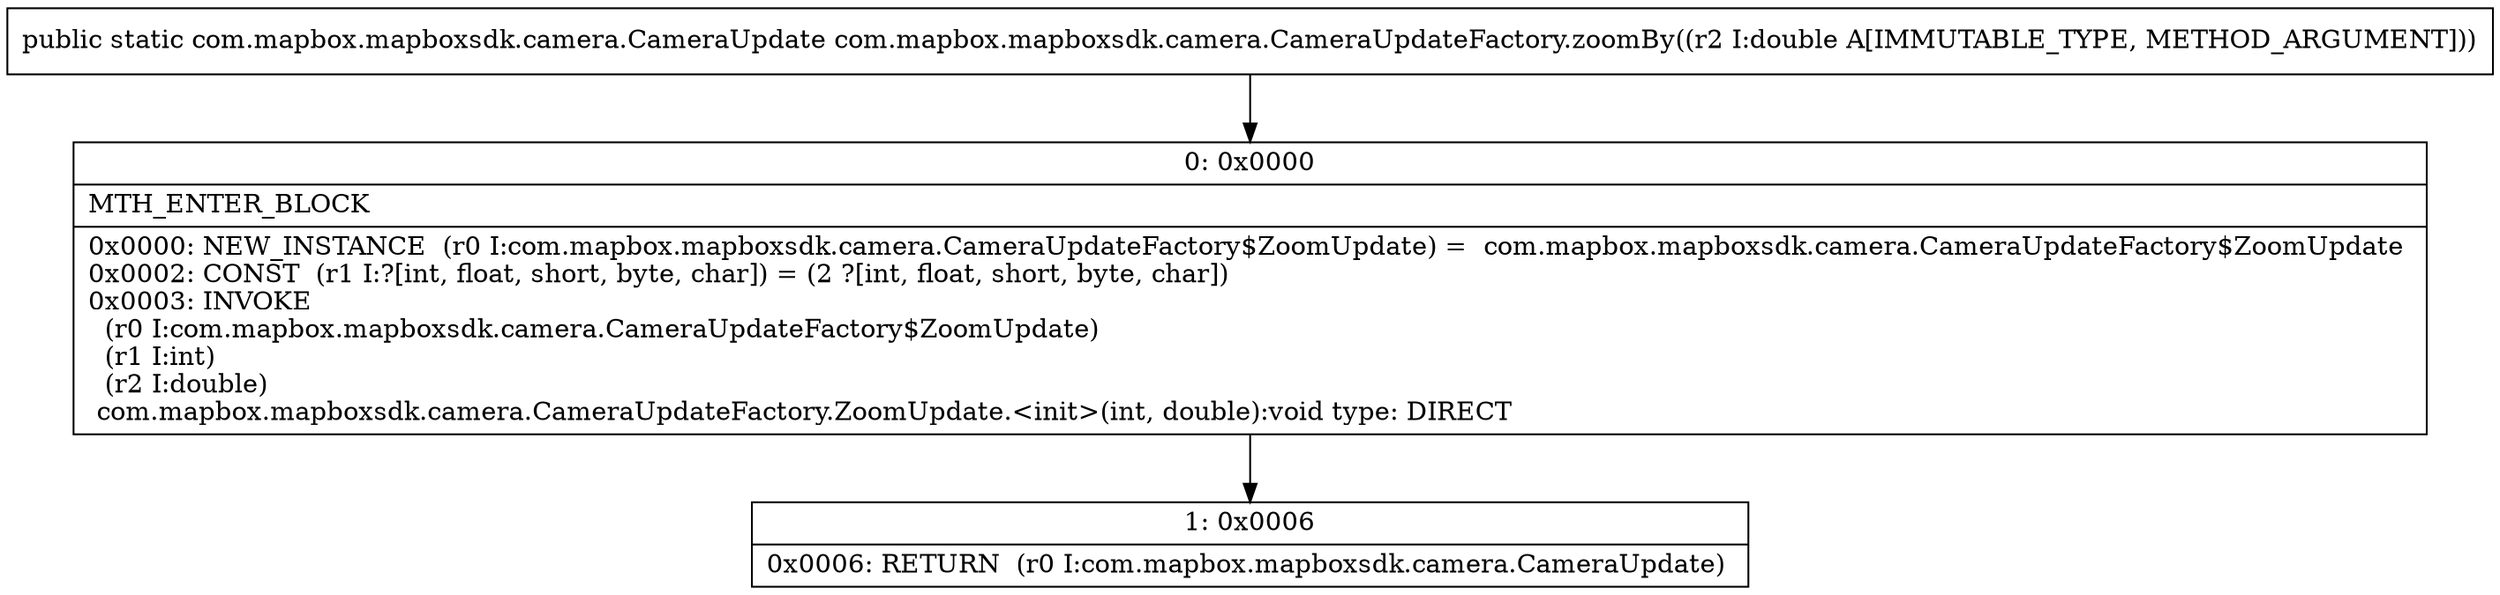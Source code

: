 digraph "CFG forcom.mapbox.mapboxsdk.camera.CameraUpdateFactory.zoomBy(D)Lcom\/mapbox\/mapboxsdk\/camera\/CameraUpdate;" {
Node_0 [shape=record,label="{0\:\ 0x0000|MTH_ENTER_BLOCK\l|0x0000: NEW_INSTANCE  (r0 I:com.mapbox.mapboxsdk.camera.CameraUpdateFactory$ZoomUpdate) =  com.mapbox.mapboxsdk.camera.CameraUpdateFactory$ZoomUpdate \l0x0002: CONST  (r1 I:?[int, float, short, byte, char]) = (2 ?[int, float, short, byte, char]) \l0x0003: INVOKE  \l  (r0 I:com.mapbox.mapboxsdk.camera.CameraUpdateFactory$ZoomUpdate)\l  (r1 I:int)\l  (r2 I:double)\l com.mapbox.mapboxsdk.camera.CameraUpdateFactory.ZoomUpdate.\<init\>(int, double):void type: DIRECT \l}"];
Node_1 [shape=record,label="{1\:\ 0x0006|0x0006: RETURN  (r0 I:com.mapbox.mapboxsdk.camera.CameraUpdate) \l}"];
MethodNode[shape=record,label="{public static com.mapbox.mapboxsdk.camera.CameraUpdate com.mapbox.mapboxsdk.camera.CameraUpdateFactory.zoomBy((r2 I:double A[IMMUTABLE_TYPE, METHOD_ARGUMENT])) }"];
MethodNode -> Node_0;
Node_0 -> Node_1;
}

